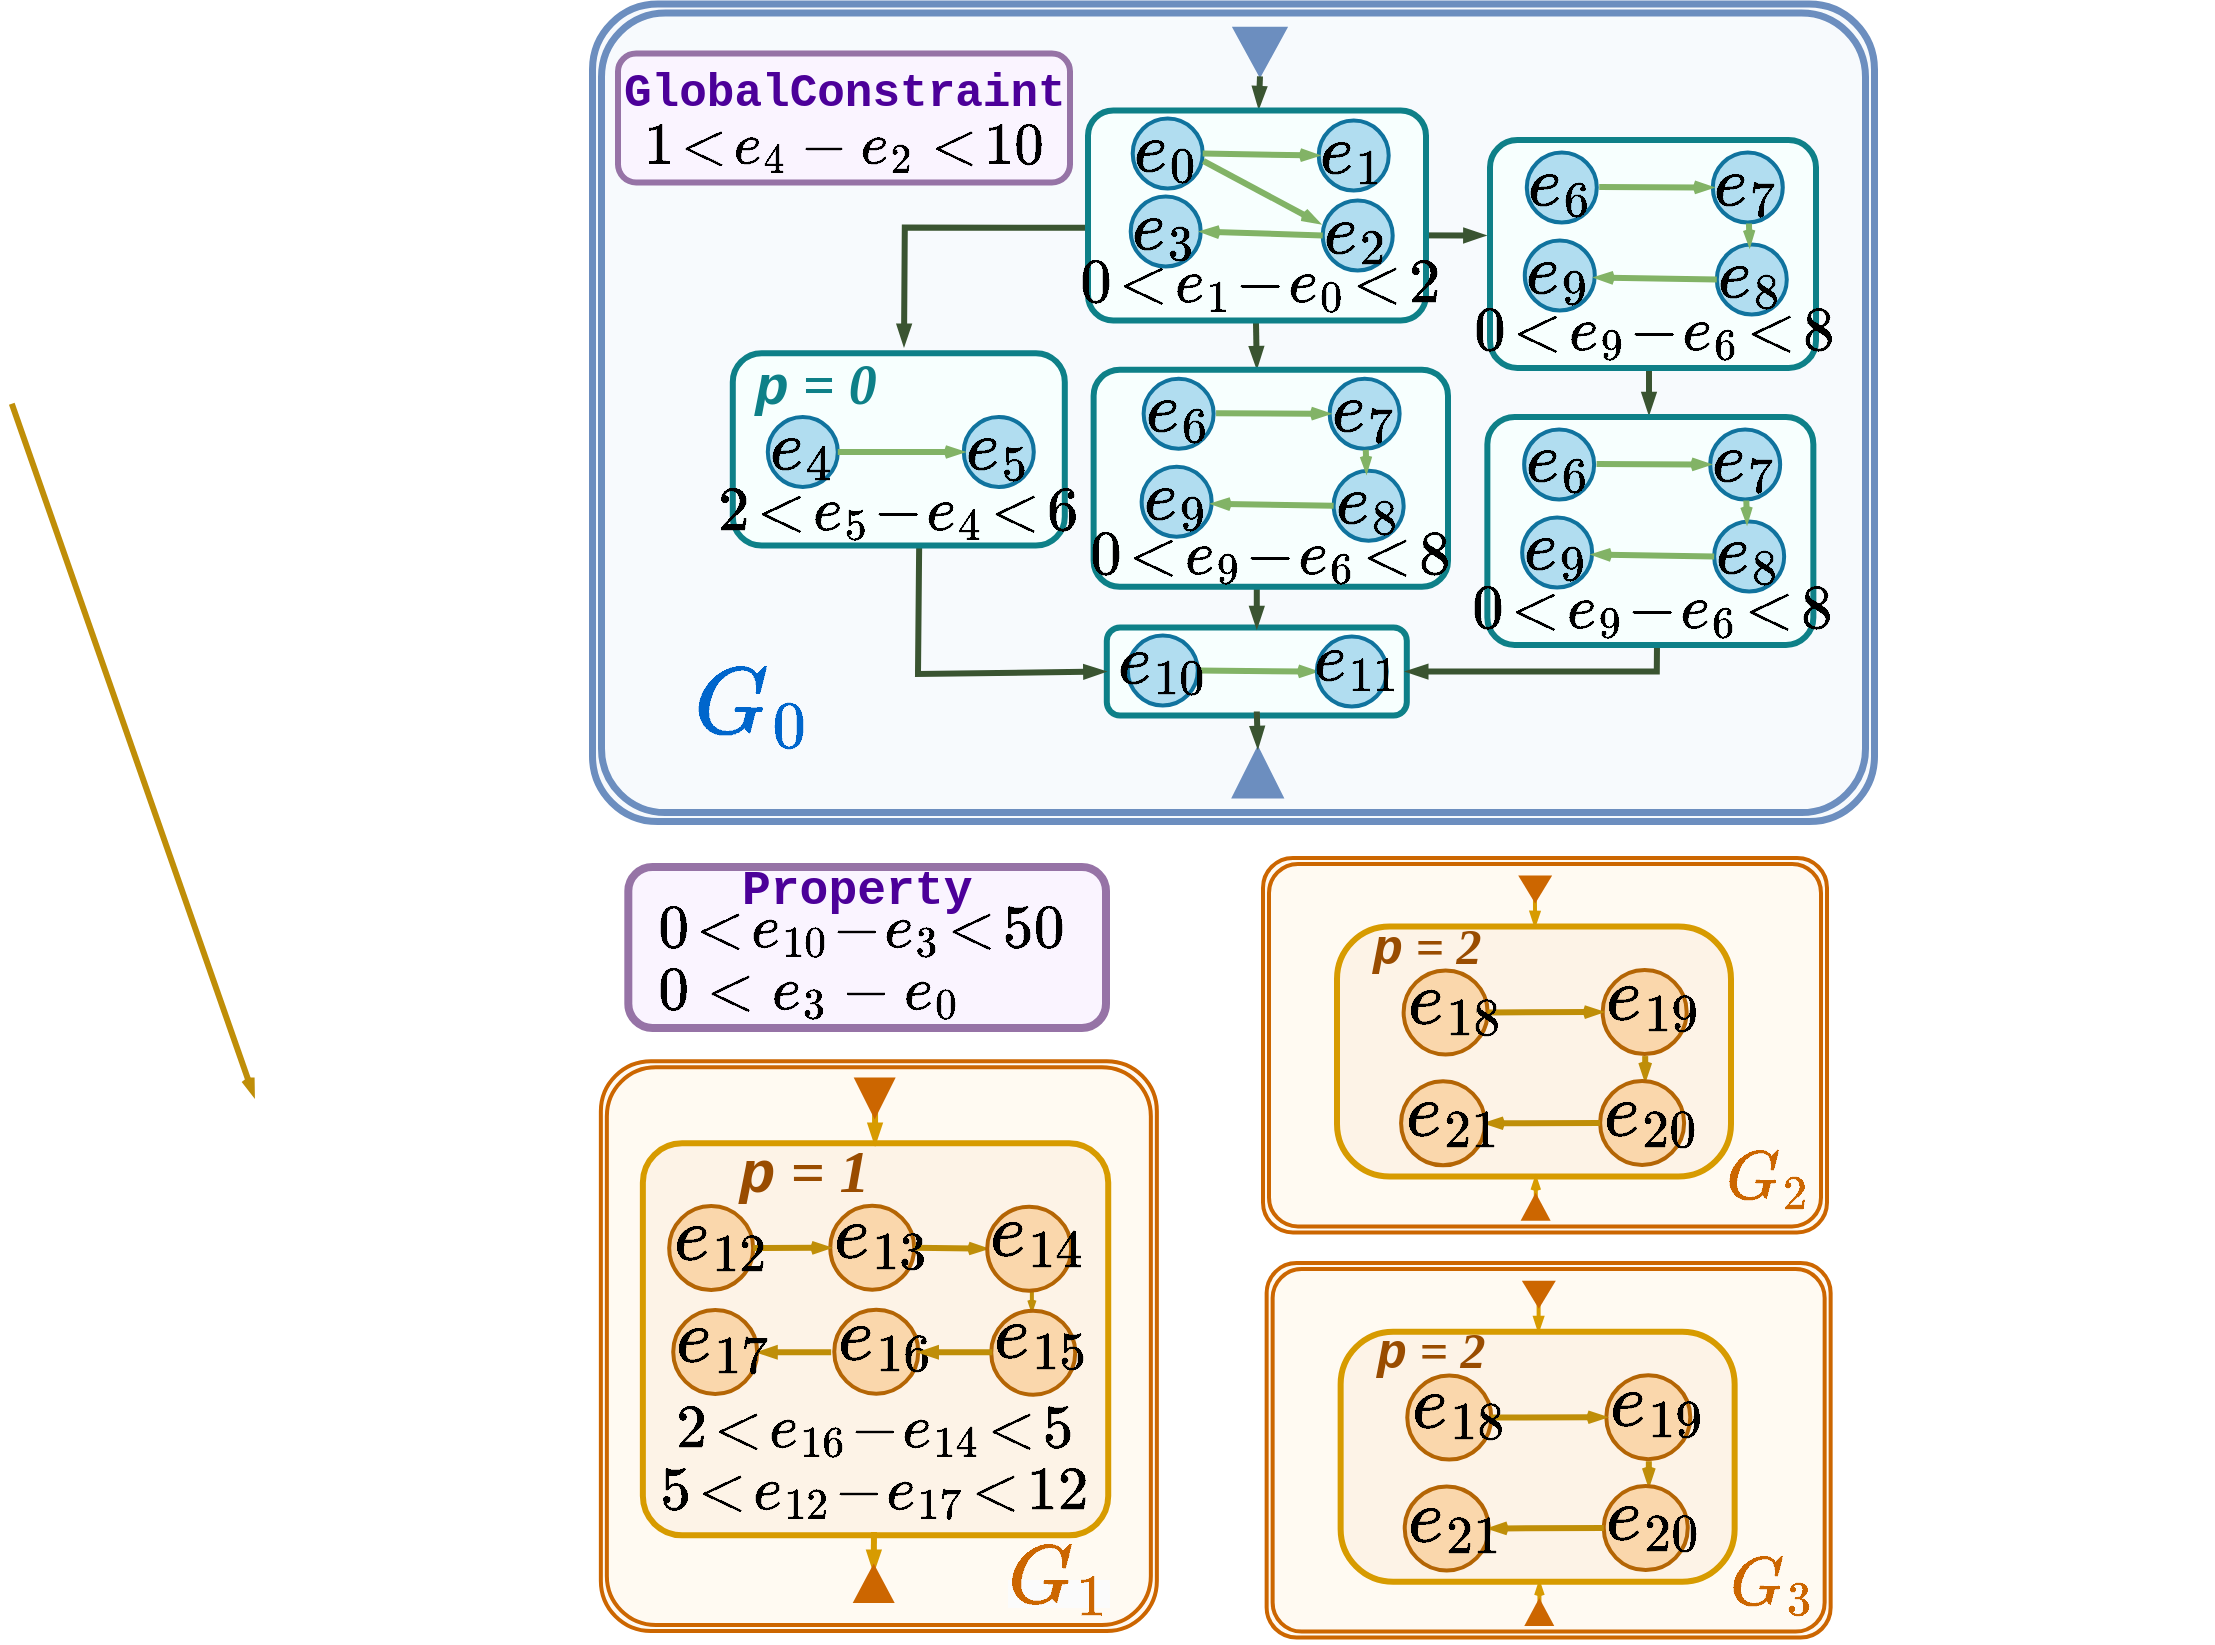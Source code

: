 <mxfile version="28.0.6">
  <diagram name="Page-1" id="2ugi5nNnWcnAQ4nfvGsC">
    <mxGraphModel dx="2407" dy="1057" grid="0" gridSize="10" guides="1" tooltips="1" connect="1" arrows="1" fold="1" page="1" pageScale="1" pageWidth="850" pageHeight="1100" math="1" shadow="0">
      <root>
        <mxCell id="0" />
        <mxCell id="1" parent="0" />
        <mxCell id="yCP1H79guj11RidMhrs2-520" value="" style="shape=ext;double=1;rounded=1;whiteSpace=wrap;html=1;fillColor=#FFFAF2;strokeColor=#CC6600;strokeWidth=2;container=0;shadow=0;arcSize=9;" parent="1" vertex="1">
          <mxGeometry x="98.43" y="596.64" width="278" height="284.87" as="geometry" />
        </mxCell>
        <mxCell id="yCP1H79guj11RidMhrs2-76" value="" style="shape=ext;double=1;rounded=1;whiteSpace=wrap;html=1;fillColor=#F7FAFD;strokeColor=#6c8ebf;strokeWidth=3.5;container=0;shadow=0;arcSize=8;" parent="1" vertex="1">
          <mxGeometry x="94" y="67.77" width="641" height="408.78" as="geometry" />
        </mxCell>
        <mxCell id="yCP1H79guj11RidMhrs2-59" value="" style="triangle;whiteSpace=wrap;html=1;rotation=90;fillColor=light-dark(#6c8ebf, #1d293b);strokeColor=#6c8ebf;" parent="1" vertex="1">
          <mxGeometry x="415.86" y="78.77" width="24.27" height="26.46" as="geometry" />
        </mxCell>
        <mxCell id="yCP1H79guj11RidMhrs2-201" value="" style="rounded=1;whiteSpace=wrap;html=1;shadow=0;strokeColor=#9673A6;strokeWidth=3;fillColor=#FAF4FF;arcSize=14;" parent="1" vertex="1">
          <mxGeometry x="107" y="92.77" width="226" height="64.43" as="geometry" />
        </mxCell>
        <mxCell id="yCP1H79guj11RidMhrs2-202" value="&lt;span style=&quot;font-style: normal; font-variant-ligatures: normal; font-variant-caps: normal; letter-spacing: normal; orphans: 2; text-align: left; text-indent: 0px; text-transform: none; widows: 2; word-spacing: 0px; -webkit-text-stroke-width: 0px; white-space: nowrap; text-decoration-thickness: initial; text-decoration-style: initial; text-decoration-color: initial; float: none; display: inline !important;&quot;&gt;&lt;font face=&quot;Courier New&quot; style=&quot;color: rgb(76, 0, 153); font-size: 23px;&quot;&gt;&lt;b style=&quot;&quot;&gt;GlobalConstraint&lt;/b&gt;&lt;/font&gt;&lt;/span&gt;" style="text;whiteSpace=wrap;html=1;shadow=1;rounded=1;" parent="1" vertex="1">
          <mxGeometry x="108.38" y="92.77" width="146.8" height="25.57" as="geometry" />
        </mxCell>
        <mxCell id="yCP1H79guj11RidMhrs2-204" value="&lt;font style=&quot;font-size: 25px;&quot;&gt;\(1 \!&amp;lt;\! e_4 - e_2 &amp;lt; \!10\)&lt;/font&gt;" style="text;html=1;align=center;verticalAlign=middle;whiteSpace=wrap;rounded=0;" parent="1" vertex="1">
          <mxGeometry x="124.78" y="118.2" width="190" height="40" as="geometry" />
        </mxCell>
        <mxCell id="yCP1H79guj11RidMhrs2-15" value="" style="triangle;whiteSpace=wrap;html=1;rotation=90;fillColor=light-dark(#6c8ebf, #1d293b);flipV=1;flipH=1;strokeColor=#6c8ebf;" parent="1" vertex="1">
          <mxGeometry x="414.4" y="439.77" width="25" height="25" as="geometry" />
        </mxCell>
        <mxCell id="yCP1H79guj11RidMhrs2-216" value="" style="rounded=1;whiteSpace=wrap;html=1;strokeWidth=3;fillColor=#F7FFFE;strokeColor=#0e8088;" parent="1" vertex="1">
          <mxGeometry x="351.4" y="379.77" width="150" height="44" as="geometry" />
        </mxCell>
        <mxCell id="yCP1H79guj11RidMhrs2-478" style="rounded=0;orthogonalLoop=1;jettySize=auto;html=1;strokeColor=#3A5431;endArrow=blockThin;endFill=1;endSize=3;strokeWidth=3;fillColor=#6d8764;startSize=3;jumpSize=3;exitX=1;exitY=0.5;exitDx=0;exitDy=0;entryX=0.5;entryY=0;entryDx=0;entryDy=0;" parent="1" source="yCP1H79guj11RidMhrs2-59" edge="1">
          <mxGeometry relative="1" as="geometry">
            <mxPoint x="-266.6" y="-422.23" as="sourcePoint" />
            <mxPoint x="427.4" y="119.77" as="targetPoint" />
          </mxGeometry>
        </mxCell>
        <mxCell id="yCP1H79guj11RidMhrs2-479" style="rounded=0;orthogonalLoop=1;jettySize=auto;html=1;strokeColor=#3A5431;endArrow=blockThin;endFill=1;endSize=3;strokeWidth=3;fillColor=#6d8764;startSize=3;jumpSize=3;exitX=0.491;exitY=1.007;exitDx=0;exitDy=0;exitPerimeter=0;" parent="1" edge="1">
          <mxGeometry relative="1" as="geometry">
            <mxPoint x="425.96" y="225.505" as="sourcePoint" />
            <mxPoint x="426.4" y="249.77" as="targetPoint" />
            <Array as="points">
              <mxPoint x="426.4" y="249.77" />
            </Array>
          </mxGeometry>
        </mxCell>
        <mxCell id="yCP1H79guj11RidMhrs2-480" style="rounded=0;orthogonalLoop=1;jettySize=auto;html=1;strokeColor=#3A5431;endArrow=blockThin;endFill=1;endSize=3;strokeWidth=3;fillColor=#6d8764;startSize=3;jumpSize=3;exitX=0.5;exitY=1;exitDx=0;exitDy=0;entryX=0.5;entryY=0;entryDx=0;entryDy=0;" parent="1" target="yCP1H79guj11RidMhrs2-216" edge="1">
          <mxGeometry relative="1" as="geometry">
            <mxPoint x="426.397" y="357.77" as="sourcePoint" />
            <mxPoint x="436.4" y="285.77" as="targetPoint" />
          </mxGeometry>
        </mxCell>
        <mxCell id="yCP1H79guj11RidMhrs2-481" style="rounded=0;orthogonalLoop=1;jettySize=auto;html=1;strokeColor=#3A5431;endArrow=blockThin;endFill=1;endSize=3;strokeWidth=3;fillColor=#6d8764;startSize=3;jumpSize=3;exitX=0.5;exitY=1;exitDx=0;exitDy=0;entryX=0;entryY=0.5;entryDx=0;entryDy=0;" parent="1" target="yCP1H79guj11RidMhrs2-15" edge="1">
          <mxGeometry relative="1" as="geometry">
            <mxPoint x="426.4" y="421.77" as="sourcePoint" />
            <mxPoint x="437.4" y="380.77" as="targetPoint" />
          </mxGeometry>
        </mxCell>
        <mxCell id="yCP1H79guj11RidMhrs2-482" style="rounded=0;orthogonalLoop=1;jettySize=auto;html=1;strokeColor=#3A5431;endArrow=blockThin;endFill=1;endSize=3;strokeWidth=3;fillColor=#6d8764;startSize=3;jumpSize=3;exitX=1;exitY=0.608;exitDx=0;exitDy=0;exitPerimeter=0;" parent="1" edge="1">
          <mxGeometry relative="1" as="geometry">
            <mxPoint x="491.4" y="183.61" as="sourcePoint" />
            <mxPoint x="540.4" y="183.77" as="targetPoint" />
          </mxGeometry>
        </mxCell>
        <mxCell id="yCP1H79guj11RidMhrs2-483" style="rounded=0;orthogonalLoop=1;jettySize=auto;html=1;strokeColor=#3A5431;endArrow=blockThin;endFill=1;endSize=3;strokeWidth=3;fillColor=#6d8764;startSize=3;jumpSize=3;exitX=0.5;exitY=1;exitDx=0;exitDy=0;entryX=0.5;entryY=0;entryDx=0;entryDy=0;" parent="1" edge="1">
          <mxGeometry relative="1" as="geometry">
            <mxPoint x="622.5" y="248.77" as="sourcePoint" />
            <mxPoint x="622.497" y="272.77" as="targetPoint" />
            <Array as="points" />
          </mxGeometry>
        </mxCell>
        <mxCell id="yCP1H79guj11RidMhrs2-484" style="rounded=0;orthogonalLoop=1;jettySize=auto;html=1;strokeColor=#3A5431;endArrow=blockThin;endFill=1;endSize=3;strokeWidth=3;fillColor=#6d8764;startSize=3;jumpSize=3;exitX=0.5;exitY=1;exitDx=0;exitDy=0;entryX=1;entryY=0.5;entryDx=0;entryDy=0;" parent="1" target="yCP1H79guj11RidMhrs2-216" edge="1">
          <mxGeometry relative="1" as="geometry">
            <mxPoint x="626.497" y="388.77" as="sourcePoint" />
            <mxPoint x="677.4" y="325.77" as="targetPoint" />
            <Array as="points">
              <mxPoint x="626.4" y="401.77" />
            </Array>
          </mxGeometry>
        </mxCell>
        <mxCell id="yCP1H79guj11RidMhrs2-485" style="rounded=0;orthogonalLoop=1;jettySize=auto;html=1;strokeColor=#3A5431;endArrow=blockThin;endFill=1;endSize=3;strokeWidth=3;fillColor=#6d8764;startSize=3;jumpSize=3;exitX=0.196;exitY=0.047;exitDx=0;exitDy=0;entryX=0;entryY=0.5;entryDx=0;entryDy=0;exitPerimeter=0;" parent="1" source="edtaZb74sZiKlp-xZwHJ-35" edge="1">
          <mxGeometry relative="1" as="geometry">
            <mxPoint x="238" y="332.49" as="sourcePoint" />
            <mxPoint x="350.4" y="401.77" as="targetPoint" />
            <Array as="points">
              <mxPoint x="257" y="403" />
            </Array>
          </mxGeometry>
        </mxCell>
        <mxCell id="yCP1H79guj11RidMhrs2-486" style="rounded=0;orthogonalLoop=1;jettySize=auto;html=1;strokeColor=#3A5431;endArrow=blockThin;endFill=1;endSize=3;strokeWidth=3;fillColor=#6d8764;startSize=3;jumpSize=3;exitX=-0.005;exitY=0.573;exitDx=0;exitDy=0;entryX=0.5;entryY=0;entryDx=0;entryDy=0;exitPerimeter=0;" parent="1" edge="1">
          <mxGeometry relative="1" as="geometry">
            <mxPoint x="347.6" y="179.935" as="sourcePoint" />
            <mxPoint x="250" y="238.63" as="targetPoint" />
            <Array as="points">
              <mxPoint x="250.4" y="179.77" />
            </Array>
          </mxGeometry>
        </mxCell>
        <mxCell id="yCP1H79guj11RidMhrs2-527" value="" style="rounded=1;whiteSpace=wrap;html=1;shadow=0;strokeColor=#9673A6;strokeWidth=4;fillColor=#FAF4FF;" parent="1" vertex="1">
          <mxGeometry x="112.16" y="499.45" width="238.84" height="80.55" as="geometry" />
        </mxCell>
        <mxCell id="yCP1H79guj11RidMhrs2-528" value="&lt;font style=&quot;font-size: 24px;&quot; face=&quot;Courier New&quot; color=&quot;#4c0099&quot;&gt;&lt;span style=&quot;text-wrap: nowrap;&quot;&gt;&lt;b style=&quot;&quot;&gt;Property&lt;/b&gt;&lt;/span&gt;&lt;/font&gt;" style="text;whiteSpace=wrap;html=1;shadow=1;rounded=1;align=left;strokeWidth=4;" parent="1" vertex="1">
          <mxGeometry x="167.06" y="491.0" width="146.8" height="25.57" as="geometry" />
        </mxCell>
        <mxCell id="yCP1H79guj11RidMhrs2-529" value="&lt;font style=&quot;font-size: 26px;&quot;&gt;\(0 \!&amp;lt;\! e_{10}\!&amp;nbsp;&amp;nbsp;-\!&amp;nbsp;&amp;nbsp;e_3\! &amp;lt;\! 50\)&lt;br&gt;\(0 &amp;lt; e_3 - e_0\)&lt;/font&gt;" style="text;html=1;align=left;verticalAlign=middle;whiteSpace=wrap;rounded=0;strokeWidth=4;" parent="1" vertex="1">
          <mxGeometry x="125.16" y="529.21" width="244.9" height="34.07" as="geometry" />
        </mxCell>
        <mxCell id="yCP1H79guj11RidMhrs2-530" value="" style="rounded=1;whiteSpace=wrap;html=1;strokeWidth=3;fillColor=light-dark(#fdf3e7, #36210a);strokeColor=#d79b00;arcSize=10;" parent="1" vertex="1">
          <mxGeometry x="119.43" y="637.64" width="232.68" height="196" as="geometry" />
        </mxCell>
        <mxCell id="yCP1H79guj11RidMhrs2-531" value="&lt;font style=&quot;font-size: 26px;&quot;&gt;\(2 \!&amp;lt; \! e_{16} \!&amp;nbsp;- \!&amp;nbsp;e_{14} \! &amp;lt; \!&amp;nbsp;5\)&lt;/font&gt;&lt;div&gt;&lt;font style=&quot;font-size: 26px;&quot;&gt;\(5 \!&amp;lt; \! e_{12} \! - \!&amp;nbsp; e_{17} \!&amp;nbsp; &amp;lt; \! 12\)&lt;/font&gt;&lt;/div&gt;" style="text;html=1;align=center;verticalAlign=middle;whiteSpace=wrap;rounded=0;" parent="1" vertex="1">
          <mxGeometry x="126.11" y="768.32" width="218" height="55" as="geometry" />
        </mxCell>
        <mxCell id="yCP1H79guj11RidMhrs2-532" value="&lt;div style=&quot;text-align: left;&quot;&gt;&lt;br&gt;&lt;/div&gt;" style="ellipse;whiteSpace=wrap;html=1;aspect=fixed;strokeWidth=2;fillColor=#fad7ac;strokeColor=#b46504;" parent="1" vertex="1">
          <mxGeometry x="132.59" y="669.04" width="42" height="42" as="geometry" />
        </mxCell>
        <mxCell id="yCP1H79guj11RidMhrs2-533" value="&lt;b style=&quot;color: rgb(153, 76, 0);&quot;&gt;&lt;i&gt;&lt;font style=&quot;font-size: 30px;&quot;&gt;&lt;font style=&quot;&quot; face=&quot;Georgia&quot;&gt;&amp;nbsp;&lt;/font&gt;&lt;font style=&quot;&quot; face=&quot;Courier New&quot;&gt;p&lt;/font&gt;&lt;font style=&quot;&quot; face=&quot;Georgia&quot;&gt;&amp;nbsp;= 1&lt;/font&gt;&lt;/font&gt;&lt;/i&gt;&lt;/b&gt;" style="text;html=1;align=center;verticalAlign=middle;resizable=0;points=[];autosize=1;strokeColor=none;fillColor=none;strokeWidth=3;" parent="1" vertex="1">
          <mxGeometry x="148.829" y="626.7" width="95" height="51" as="geometry" />
        </mxCell>
        <mxCell id="yCP1H79guj11RidMhrs2-535" value="&lt;div style=&quot;text-align: left;&quot;&gt;&lt;br&gt;&lt;/div&gt;" style="ellipse;whiteSpace=wrap;html=1;aspect=fixed;strokeWidth=2;fillColor=#fad7ac;strokeColor=#b46504;" parent="1" vertex="1">
          <mxGeometry x="213.11" y="668.88" width="42" height="42" as="geometry" />
        </mxCell>
        <mxCell id="yCP1H79guj11RidMhrs2-540" style="rounded=0;orthogonalLoop=1;jettySize=auto;html=1;endArrow=openThin;endFill=0;strokeColor=light-dark(#bf8e08, #446e2c);strokeWidth=3;fillColor=#d5e8d4;endSize=3;exitX=1;exitY=0.5;exitDx=0;exitDy=0;entryX=0;entryY=0.5;entryDx=0;entryDy=0;" parent="1" source="yCP1H79guj11RidMhrs2-532" target="yCP1H79guj11RidMhrs2-535" edge="1">
          <mxGeometry relative="1" as="geometry">
            <mxPoint x="550.61" y="617.81" as="sourcePoint" />
            <mxPoint x="216.61" y="696.81" as="targetPoint" />
          </mxGeometry>
        </mxCell>
        <mxCell id="yCP1H79guj11RidMhrs2-541" style="rounded=0;orthogonalLoop=1;jettySize=auto;html=1;endArrow=openThin;endFill=0;strokeColor=light-dark(#bf8e08, #446e2c);strokeWidth=3;fillColor=#d5e8d4;endSize=3;entryX=0;entryY=0.5;entryDx=0;entryDy=0;exitX=1;exitY=0.5;exitDx=0;exitDy=0;" parent="1" source="yCP1H79guj11RidMhrs2-535" target="yCP1H79guj11RidMhrs2-536" edge="1">
          <mxGeometry relative="1" as="geometry">
            <mxPoint x="256.61" y="696.81" as="sourcePoint" />
            <mxPoint x="231.61" y="706.81" as="targetPoint" />
          </mxGeometry>
        </mxCell>
        <mxCell id="yCP1H79guj11RidMhrs2-545" style="rounded=0;orthogonalLoop=1;jettySize=auto;html=1;strokeColor=#d79b00;endArrow=blockThin;endFill=1;endSize=3;strokeWidth=3;fillColor=#ffe6cc;startSize=3;jumpSize=3;" parent="1" edge="1">
          <mxGeometry relative="1" as="geometry">
            <mxPoint x="235.53" y="608.13" as="sourcePoint" />
            <mxPoint x="235.53" y="638.13" as="targetPoint" />
            <Array as="points" />
          </mxGeometry>
        </mxCell>
        <mxCell id="yCP1H79guj11RidMhrs2-525" value="" style="triangle;whiteSpace=wrap;html=1;rotation=-90;fillColor=light-dark(#CC6600,#36210A);flipV=1;flipH=1;strokeColor=none;" parent="1" vertex="1">
          <mxGeometry x="224.85" y="604.7" width="21" height="21" as="geometry" />
        </mxCell>
        <mxCell id="yCP1H79guj11RidMhrs2-546" style="rounded=0;orthogonalLoop=1;jettySize=auto;html=1;strokeColor=#d79b00;endArrow=blockThin;endFill=1;endSize=3;strokeWidth=3;fillColor=#ffe6cc;startSize=3;jumpSize=2;exitX=0.5;exitY=1;exitDx=0;exitDy=0;entryX=0;entryY=0.5;entryDx=0;entryDy=0;" parent="1" edge="1">
          <mxGeometry relative="1" as="geometry">
            <mxPoint x="235" y="832" as="sourcePoint" />
            <mxPoint x="234.855" y="851.59" as="targetPoint" />
            <Array as="points" />
          </mxGeometry>
        </mxCell>
        <mxCell id="gsocP2L8xCTLhPIbNMJc-188" value="" style="shape=ext;double=1;rounded=1;whiteSpace=wrap;html=1;fillColor=#FFFAF2;strokeColor=#CC6600;strokeWidth=2;container=0;shadow=0;arcSize=8;" parent="1" vertex="1">
          <mxGeometry x="429.5" y="494.98" width="282" height="187.21" as="geometry" />
        </mxCell>
        <mxCell id="gsocP2L8xCTLhPIbNMJc-192" value="" style="rounded=1;whiteSpace=wrap;html=1;strokeWidth=3;fillColor=light-dark(#fdf3e7, #36210a);strokeColor=#d79b00;arcSize=21;" parent="1" vertex="1">
          <mxGeometry x="466.5" y="529.24" width="197" height="125" as="geometry" />
        </mxCell>
        <mxCell id="gsocP2L8xCTLhPIbNMJc-198" style="rounded=0;orthogonalLoop=1;jettySize=auto;html=1;endArrow=openThin;endFill=0;strokeColor=light-dark(#bf8e08, #446e2c);strokeWidth=3;fillColor=#d5e8d4;endSize=3;exitX=0;exitY=0.5;exitDx=0;exitDy=0;entryX=1;entryY=0.5;entryDx=0;entryDy=0;" parent="1" source="gsocP2L8xCTLhPIbNMJc-195" edge="1">
          <mxGeometry relative="1" as="geometry">
            <mxPoint x="-196.1" y="267.88" as="sourcePoint" />
            <mxPoint x="-75" y="614.23" as="targetPoint" />
          </mxGeometry>
        </mxCell>
        <mxCell id="gsocP2L8xCTLhPIbNMJc-199" style="rounded=0;orthogonalLoop=1;jettySize=auto;html=1;endArrow=openThin;endFill=0;strokeColor=light-dark(#bf8e08, #446e2c);strokeWidth=3;fillColor=#d5e8d4;endSize=3;exitX=0.5;exitY=1;exitDx=0;exitDy=0;" parent="1" edge="1">
          <mxGeometry relative="1" as="geometry">
            <mxPoint x="620.6" y="594.04" as="sourcePoint" />
            <mxPoint x="620.6" y="606.495" as="targetPoint" />
          </mxGeometry>
        </mxCell>
        <mxCell id="gsocP2L8xCTLhPIbNMJc-201" value="&lt;b style=&quot;color: rgb(153, 76, 0);&quot;&gt;&lt;i&gt;&lt;font style=&quot;font-size: 25px;&quot;&gt;&lt;font style=&quot;&quot; face=&quot;Georgia&quot;&gt;&amp;nbsp;&lt;/font&gt;&lt;font style=&quot;&quot; face=&quot;Courier New&quot;&gt;p&lt;/font&gt;&lt;font style=&quot;&quot; face=&quot;Georgia&quot;&gt;&amp;nbsp;=&amp;nbsp;&lt;/font&gt;&lt;font style=&quot;font-family: Georgia;&quot;&gt;2&lt;/font&gt;&lt;/font&gt;&lt;/i&gt;&lt;/b&gt;" style="text;html=1;align=center;verticalAlign=middle;resizable=0;points=[];autosize=1;strokeColor=none;fillColor=none;strokeWidth=3;" parent="1" vertex="1">
          <mxGeometry x="465.499" y="517.24" width="85" height="45" as="geometry" />
        </mxCell>
        <mxCell id="gsocP2L8xCTLhPIbNMJc-202" value="&lt;font style=&quot;color: rgb(0, 102, 204); font-size: 40px;&quot;&gt;\(G_0\)&lt;/font&gt;" style="text;html=1;align=center;verticalAlign=middle;resizable=0;points=[];autosize=1;strokeColor=none;fillColor=none;" parent="1" vertex="1">
          <mxGeometry x="103" y="388.49" width="142" height="60" as="geometry" />
        </mxCell>
        <mxCell id="gsocP2L8xCTLhPIbNMJc-203" value="&lt;font style=&quot;color: rgb(204, 102, 0); font-size: 29px;&quot;&gt;\(G_2\)&lt;/font&gt;" style="text;html=1;align=center;verticalAlign=middle;resizable=0;points=[];autosize=1;strokeColor=none;fillColor=none;" parent="1" vertex="1">
          <mxGeometry x="628.18" y="631.91" width="108" height="47" as="geometry" />
        </mxCell>
        <mxCell id="gsocP2L8xCTLhPIbNMJc-205" value="&lt;span style=&quot;color: rgb(204, 102, 0); font-family: Helvetica; font-style: normal; font-variant-ligatures: normal; font-variant-caps: normal; font-weight: 400; letter-spacing: normal; orphans: 2; text-align: center; text-indent: 0px; text-transform: none; widows: 2; word-spacing: 0px; -webkit-text-stroke-width: 0px; white-space: nowrap; background-color: rgb(251, 251, 251); text-decoration-thickness: initial; text-decoration-style: initial; text-decoration-color: initial; float: none; display: inline !important;&quot;&gt;&lt;font style=&quot;font-size: 35px;&quot;&gt;\(G_1\)&lt;/font&gt;&lt;/span&gt;" style="text;whiteSpace=wrap;html=1;" parent="1" vertex="1">
          <mxGeometry x="300.43" y="827.09" width="55" height="50" as="geometry" />
        </mxCell>
        <mxCell id="y0QJYV5us4NtCtfz0x7S-1" value="" style="rounded=0;orthogonalLoop=1;jettySize=auto;html=1;endArrow=openThin;endFill=0;strokeColor=#82b366;strokeWidth=3;fillColor=#d5e8d4;endSize=3;entryX=0;entryY=0.5;entryDx=0;entryDy=0;startSize=3;exitX=1;exitY=0.5;exitDx=0;exitDy=0;" parent="1" target="yCP1H79guj11RidMhrs2-218" edge="1" source="yCP1H79guj11RidMhrs2-219">
          <mxGeometry relative="1" as="geometry">
            <mxPoint x="393.4" y="402.77" as="sourcePoint" />
            <mxPoint x="471.4" y="402.27" as="targetPoint" />
          </mxGeometry>
        </mxCell>
        <mxCell id="yCP1H79guj11RidMhrs2-218" value="&lt;div style=&quot;text-align: left;&quot;&gt;&lt;br&gt;&lt;/div&gt;" style="ellipse;whiteSpace=wrap;html=1;aspect=fixed;strokeWidth=2;fillColor=#b1ddf0;strokeColor=#10739e;" parent="1" vertex="1">
          <mxGeometry x="456.4" y="384.27" width="35" height="35" as="geometry" />
        </mxCell>
        <mxCell id="edtaZb74sZiKlp-xZwHJ-1" value="" style="rounded=1;whiteSpace=wrap;html=1;strokeWidth=3;fillColor=#F7FFFE;strokeColor=#0e8088;" vertex="1" parent="1">
          <mxGeometry x="164.4" y="242.63" width="166" height="96.14" as="geometry" />
        </mxCell>
        <mxCell id="edtaZb74sZiKlp-xZwHJ-2" value="&lt;div style=&quot;text-align: left;&quot;&gt;&lt;b style=&quot;font-family: &amp;quot;Courier New&amp;quot;;&quot;&gt;&lt;font style=&quot;font-size: 30px;&quot;&gt;\(e_4\)&lt;/font&gt;&lt;/b&gt;&lt;/div&gt;" style="ellipse;whiteSpace=wrap;html=1;aspect=fixed;strokeWidth=2;fillColor=#b1ddf0;strokeColor=#10739e;" vertex="1" parent="1">
          <mxGeometry x="181.9" y="274.49" width="35" height="35" as="geometry" />
        </mxCell>
        <mxCell id="edtaZb74sZiKlp-xZwHJ-3" value="&lt;div style=&quot;text-align: left;&quot;&gt;&lt;span style=&quot;background-color: initial;&quot;&gt;&lt;font style=&quot;font-size: 30px;&quot; face=&quot;Courier New&quot;&gt;&lt;b style=&quot;&quot;&gt;\(e_5\)&lt;/b&gt;&lt;/font&gt;&lt;/span&gt;&lt;/div&gt;" style="ellipse;whiteSpace=wrap;html=1;aspect=fixed;strokeWidth=2;fillColor=#b1ddf0;strokeColor=#10739e;" vertex="1" parent="1">
          <mxGeometry x="279.9" y="274.49" width="35" height="35" as="geometry" />
        </mxCell>
        <mxCell id="edtaZb74sZiKlp-xZwHJ-4" style="rounded=0;orthogonalLoop=1;jettySize=auto;html=1;endArrow=openThin;endFill=0;strokeColor=#82b366;strokeWidth=3;fillColor=#d5e8d4;endSize=3;entryX=0;entryY=0.5;entryDx=0;entryDy=0;exitX=1;exitY=0.5;exitDx=0;exitDy=0;startSize=3;" edge="1" parent="1" source="edtaZb74sZiKlp-xZwHJ-2" target="edtaZb74sZiKlp-xZwHJ-3">
          <mxGeometry relative="1" as="geometry">
            <mxPoint x="199.9" y="251.49" as="sourcePoint" />
            <mxPoint x="301.9" y="251.49" as="targetPoint" />
            <Array as="points" />
          </mxGeometry>
        </mxCell>
        <mxCell id="edtaZb74sZiKlp-xZwHJ-5" value="&lt;font style=&quot;color: rgb(14, 128, 136); font-size: 28px;&quot;&gt;&lt;b style=&quot;&quot;&gt;&lt;i style=&quot;&quot;&gt;&lt;font style=&quot;&quot; face=&quot;Georgia&quot;&gt;&amp;nbsp;&lt;/font&gt;&lt;font style=&quot;&quot; face=&quot;Courier New&quot;&gt;p&lt;/font&gt;&lt;font style=&quot;&quot; face=&quot;Georgia&quot;&gt; = &lt;/font&gt;&lt;font face=&quot;Comic Sans MS&quot; style=&quot;&quot;&gt;0&lt;/font&gt;&lt;/i&gt;&lt;/b&gt;&lt;/font&gt;" style="text;html=1;align=center;verticalAlign=middle;resizable=0;points=[];autosize=1;strokeColor=none;fillColor=none;strokeWidth=3;" vertex="1" parent="1">
          <mxGeometry x="152.4" y="233.77" width="100" height="50" as="geometry" />
        </mxCell>
        <mxCell id="edtaZb74sZiKlp-xZwHJ-8" value="&lt;b style=&quot;font-family: &amp;quot;Courier New&amp;quot;; text-align: left;&quot;&gt;&lt;font style=&quot;font-size: 26.5px;&quot;&gt;\(2 \!&amp;lt;\! e_5 \! - \! e_4\! &amp;lt; \! 6\)&lt;/font&gt;&lt;/b&gt;" style="text;html=1;align=center;verticalAlign=middle;resizable=0;points=[];autosize=1;strokeColor=none;fillColor=none;" vertex="1" parent="1">
          <mxGeometry x="-48.1" y="302.39" width="591" height="44" as="geometry" />
        </mxCell>
        <mxCell id="yCP1H79guj11RidMhrs2-219" value="&lt;div style=&quot;text-align: left;&quot;&gt;&lt;br&gt;&lt;/div&gt;" style="ellipse;whiteSpace=wrap;html=1;aspect=fixed;strokeWidth=2;fillColor=#b1ddf0;strokeColor=#10739e;" parent="1" vertex="1">
          <mxGeometry x="361.9" y="383.77" width="35" height="35" as="geometry" />
        </mxCell>
        <mxCell id="edtaZb74sZiKlp-xZwHJ-13" value="&lt;b style=&quot;font-family: &amp;quot;Courier New&amp;quot;; text-align: left; text-wrap-mode: wrap;&quot;&gt;&lt;font style=&quot;font-size: 30px;&quot;&gt;\(e_{10}\)&lt;/font&gt;&lt;/b&gt;" style="text;html=1;align=center;verticalAlign=middle;resizable=0;points=[];autosize=1;strokeColor=none;fillColor=none;" vertex="1" parent="1">
          <mxGeometry x="278.68" y="373.77" width="200" height="50" as="geometry" />
        </mxCell>
        <mxCell id="edtaZb74sZiKlp-xZwHJ-14" value="&lt;b style=&quot;font-family: &amp;quot;Courier New&amp;quot;; text-align: left; text-wrap-mode: wrap;&quot;&gt;&lt;font style=&quot;font-size: 29px;&quot;&gt;\(e_{11}\)&lt;/font&gt;&lt;/b&gt;" style="text;html=1;align=center;verticalAlign=middle;resizable=0;points=[];autosize=1;strokeColor=none;fillColor=none;" vertex="1" parent="1">
          <mxGeometry x="376.43" y="374.27" width="200" height="50" as="geometry" />
        </mxCell>
        <mxCell id="edtaZb74sZiKlp-xZwHJ-16" value="" style="rounded=1;whiteSpace=wrap;html=1;strokeWidth=3;fillColor=#F7FFFE;strokeColor=#0e8088;arcSize=12;" vertex="1" parent="1">
          <mxGeometry x="342" y="121.25" width="169" height="105" as="geometry" />
        </mxCell>
        <mxCell id="edtaZb74sZiKlp-xZwHJ-18" value="&lt;div style=&quot;text-align: left;&quot;&gt;&lt;span style=&quot;background-color: initial;&quot;&gt;&lt;font style=&quot;font-size: 30px;&quot; face=&quot;Courier New&quot;&gt;&lt;b style=&quot;&quot;&gt;\(e_1\)&lt;/b&gt;&lt;/font&gt;&lt;/span&gt;&lt;/div&gt;" style="ellipse;whiteSpace=wrap;html=1;aspect=fixed;strokeWidth=2;fillColor=#b1ddf0;strokeColor=#10739e;" vertex="1" parent="1">
          <mxGeometry x="457.357" y="126.255" width="35" height="35" as="geometry" />
        </mxCell>
        <mxCell id="edtaZb74sZiKlp-xZwHJ-19" value="&lt;div style=&quot;text-align: left;&quot;&gt;&lt;span style=&quot;background-color: initial;&quot;&gt;&lt;font style=&quot;font-size: 30px;&quot; face=&quot;Courier New&quot;&gt;&lt;b style=&quot;&quot;&gt;\(e_0\)&lt;/b&gt;&lt;/font&gt;&lt;/span&gt;&lt;/div&gt;" style="ellipse;whiteSpace=wrap;html=1;aspect=fixed;strokeWidth=2;fillColor=#b1ddf0;strokeColor=#10739e;" vertex="1" parent="1">
          <mxGeometry x="364.357" y="125.255" width="35" height="35" as="geometry" />
        </mxCell>
        <mxCell id="edtaZb74sZiKlp-xZwHJ-20" value="&lt;div style=&quot;text-align: left;&quot;&gt;&lt;span style=&quot;background-color: initial;&quot;&gt;&lt;font style=&quot;font-size: 30px;&quot; face=&quot;Courier New&quot;&gt;&lt;b style=&quot;&quot;&gt;\(e_3\)&lt;/b&gt;&lt;/font&gt;&lt;/span&gt;&lt;/div&gt;" style="ellipse;whiteSpace=wrap;html=1;aspect=fixed;strokeWidth=2;fillColor=#b1ddf0;strokeColor=#10739e;" vertex="1" parent="1">
          <mxGeometry x="363.357" y="164.255" width="35" height="35" as="geometry" />
        </mxCell>
        <mxCell id="edtaZb74sZiKlp-xZwHJ-21" value="&lt;div style=&quot;text-align: left;&quot;&gt;&lt;span style=&quot;background-color: initial;&quot;&gt;&lt;font style=&quot;font-size: 30px;&quot; face=&quot;Courier New&quot;&gt;&lt;b style=&quot;&quot;&gt;\(e_2\)&lt;/b&gt;&lt;/font&gt;&lt;/span&gt;&lt;/div&gt;" style="ellipse;whiteSpace=wrap;html=1;aspect=fixed;strokeWidth=2;fillColor=#b1ddf0;strokeColor=#10739e;" vertex="1" parent="1">
          <mxGeometry x="459.357" y="166.255" width="35" height="35" as="geometry" />
        </mxCell>
        <mxCell id="edtaZb74sZiKlp-xZwHJ-22" style="rounded=0;orthogonalLoop=1;jettySize=auto;html=1;endArrow=openThin;endFill=0;strokeColor=#82b366;strokeWidth=3;fillColor=#d5e8d4;endSize=3;entryX=0;entryY=0.5;entryDx=0;entryDy=0;startSize=3;exitX=1;exitY=0.5;exitDx=0;exitDy=0;" edge="1" parent="1" source="edtaZb74sZiKlp-xZwHJ-19" target="edtaZb74sZiKlp-xZwHJ-18">
          <mxGeometry relative="1" as="geometry">
            <mxPoint x="382.757" y="141.255" as="sourcePoint" />
            <mxPoint x="176.592" y="172.419" as="targetPoint" />
          </mxGeometry>
        </mxCell>
        <mxCell id="edtaZb74sZiKlp-xZwHJ-23" style="rounded=0;orthogonalLoop=1;jettySize=auto;html=1;endArrow=openThin;endFill=0;strokeColor=#82b366;strokeWidth=3;fillColor=#d5e8d4;endSize=3;exitX=0;exitY=0.5;exitDx=0;exitDy=0;startSize=3;entryX=1;entryY=0.5;entryDx=0;entryDy=0;" edge="1" parent="1" source="edtaZb74sZiKlp-xZwHJ-21" target="edtaZb74sZiKlp-xZwHJ-20">
          <mxGeometry relative="1" as="geometry">
            <mxPoint x="397.357" y="143.255" as="sourcePoint" />
            <mxPoint x="392.757" y="181.255" as="targetPoint" />
            <Array as="points" />
          </mxGeometry>
        </mxCell>
        <mxCell id="edtaZb74sZiKlp-xZwHJ-24" style="rounded=0;orthogonalLoop=1;jettySize=auto;html=1;endArrow=openThin;endFill=0;strokeColor=#82b366;strokeWidth=3;fillColor=#d5e8d4;endSize=3;entryX=-0.042;entryY=0.326;entryDx=0;entryDy=0;exitX=1.01;exitY=0.607;exitDx=0;exitDy=0;startSize=3;exitPerimeter=0;entryPerimeter=0;" edge="1" parent="1" source="edtaZb74sZiKlp-xZwHJ-19" target="edtaZb74sZiKlp-xZwHJ-21">
          <mxGeometry relative="1" as="geometry">
            <mxPoint x="499.357" y="196.255" as="sourcePoint" />
            <mxPoint x="397.357" y="196.255" as="targetPoint" />
            <Array as="points" />
          </mxGeometry>
        </mxCell>
        <mxCell id="edtaZb74sZiKlp-xZwHJ-26" value="&lt;b style=&quot;font-family: &amp;quot;Courier New&amp;quot;; text-align: left;&quot;&gt;&lt;font style=&quot;font-size: 26.5px;&quot;&gt;\(0\!&amp;lt;\! e_1\! - \! e_0\! &amp;lt; \! 2\)&lt;/font&gt;&lt;/b&gt;" style="text;html=1;align=center;verticalAlign=middle;resizable=0;points=[];autosize=1;strokeColor=none;fillColor=none;" vertex="1" parent="1">
          <mxGeometry x="148.54" y="187.63" width="559" height="44" as="geometry" />
        </mxCell>
        <mxCell id="edtaZb74sZiKlp-xZwHJ-27" value="" style="rounded=1;whiteSpace=wrap;html=1;strokeWidth=3;fillColor=#F7FFFE;strokeColor=#0e8088;arcSize=12;" vertex="1" parent="1">
          <mxGeometry x="344.81" y="250.91" width="177.19" height="108.48" as="geometry" />
        </mxCell>
        <mxCell id="edtaZb74sZiKlp-xZwHJ-28" value="&lt;div style=&quot;text-align: left;&quot;&gt;&lt;span style=&quot;background-color: initial;&quot;&gt;&lt;font style=&quot;font-size: 30px;&quot; face=&quot;Courier New&quot;&gt;&lt;b style=&quot;&quot;&gt;\(e_7\)&lt;/b&gt;&lt;/font&gt;&lt;/span&gt;&lt;/div&gt;" style="ellipse;whiteSpace=wrap;html=1;aspect=fixed;strokeWidth=2;fillColor=#b1ddf0;strokeColor=#10739e;" vertex="1" parent="1">
          <mxGeometry x="462.817" y="255.395" width="35" height="35" as="geometry" />
        </mxCell>
        <mxCell id="edtaZb74sZiKlp-xZwHJ-29" value="&lt;div style=&quot;text-align: left;&quot;&gt;&lt;span style=&quot;background-color: initial;&quot;&gt;&lt;font style=&quot;font-size: 30px;&quot; face=&quot;Courier New&quot;&gt;&lt;b style=&quot;&quot;&gt;\(e_6\)&lt;/b&gt;&lt;/font&gt;&lt;/span&gt;&lt;/div&gt;" style="ellipse;whiteSpace=wrap;html=1;aspect=fixed;strokeWidth=2;fillColor=#b1ddf0;strokeColor=#10739e;" vertex="1" parent="1">
          <mxGeometry x="369.817" y="255.395" width="35" height="35" as="geometry" />
        </mxCell>
        <mxCell id="edtaZb74sZiKlp-xZwHJ-30" value="&lt;div style=&quot;text-align: left;&quot;&gt;&lt;span style=&quot;background-color: initial;&quot;&gt;&lt;font style=&quot;font-size: 30px;&quot; face=&quot;Courier New&quot;&gt;&lt;b style=&quot;&quot;&gt;\(e_9\)&lt;/b&gt;&lt;/font&gt;&lt;/span&gt;&lt;/div&gt;" style="ellipse;whiteSpace=wrap;html=1;aspect=fixed;strokeWidth=2;fillColor=#b1ddf0;strokeColor=#10739e;" vertex="1" parent="1">
          <mxGeometry x="368.817" y="299.395" width="35" height="35" as="geometry" />
        </mxCell>
        <mxCell id="edtaZb74sZiKlp-xZwHJ-31" value="&lt;div style=&quot;text-align: left;&quot;&gt;&lt;span style=&quot;background-color: initial;&quot;&gt;&lt;font style=&quot;font-size: 30px;&quot; face=&quot;Courier New&quot;&gt;&lt;b style=&quot;&quot;&gt;\(e_8\)&lt;/b&gt;&lt;/font&gt;&lt;/span&gt;&lt;/div&gt;" style="ellipse;whiteSpace=wrap;html=1;aspect=fixed;strokeWidth=2;fillColor=#b1ddf0;strokeColor=#10739e;" vertex="1" parent="1">
          <mxGeometry x="464.817" y="301.395" width="35" height="35" as="geometry" />
        </mxCell>
        <mxCell id="edtaZb74sZiKlp-xZwHJ-32" style="rounded=0;orthogonalLoop=1;jettySize=auto;html=1;endArrow=openThin;endFill=0;strokeColor=#82b366;strokeWidth=3;fillColor=#d5e8d4;endSize=3;entryX=0;entryY=0.5;entryDx=0;entryDy=0;startSize=3;exitX=1.035;exitY=0.493;exitDx=0;exitDy=0;exitPerimeter=0;" edge="1" parent="1" source="edtaZb74sZiKlp-xZwHJ-29" target="edtaZb74sZiKlp-xZwHJ-28">
          <mxGeometry relative="1" as="geometry">
            <mxPoint x="388.217" y="272.395" as="sourcePoint" />
            <mxPoint x="182.052" y="303.559" as="targetPoint" />
          </mxGeometry>
        </mxCell>
        <mxCell id="edtaZb74sZiKlp-xZwHJ-33" style="rounded=0;orthogonalLoop=1;jettySize=auto;html=1;endArrow=openThin;endFill=0;strokeColor=#82b366;strokeWidth=3;fillColor=#d5e8d4;endSize=3;exitX=0;exitY=0.5;exitDx=0;exitDy=0;startSize=3;" edge="1" parent="1" source="edtaZb74sZiKlp-xZwHJ-31">
          <mxGeometry relative="1" as="geometry">
            <mxPoint x="402.817" y="278.395" as="sourcePoint" />
            <mxPoint x="403.9" y="317.91" as="targetPoint" />
            <Array as="points" />
          </mxGeometry>
        </mxCell>
        <mxCell id="edtaZb74sZiKlp-xZwHJ-35" value="&lt;b style=&quot;font-family: &amp;quot;Courier New&amp;quot;; text-align: left;&quot;&gt;&lt;font style=&quot;font-size: 26.5px;&quot;&gt;\(0\!&amp;lt;\! e_9 \! - \! e_6\! &amp;lt; \! 8\)&lt;/font&gt;&lt;/b&gt;" style="text;html=1;align=center;verticalAlign=middle;resizable=0;points=[];autosize=1;strokeColor=none;fillColor=none;" vertex="1" parent="1">
          <mxGeometry x="145" y="323.77" width="575" height="44" as="geometry" />
        </mxCell>
        <mxCell id="edtaZb74sZiKlp-xZwHJ-46" style="rounded=0;orthogonalLoop=1;jettySize=auto;html=1;endArrow=openThin;endFill=0;strokeColor=#82b366;strokeWidth=3;fillColor=#d5e8d4;endSize=2;entryX=0.5;entryY=0;entryDx=0;entryDy=0;startSize=3;" edge="1" parent="1">
          <mxGeometry relative="1" as="geometry">
            <mxPoint x="480.9" y="290.91" as="sourcePoint" />
            <mxPoint x="481.23" y="302.4" as="targetPoint" />
            <Array as="points" />
          </mxGeometry>
        </mxCell>
        <mxCell id="edtaZb74sZiKlp-xZwHJ-48" value="" style="rounded=1;whiteSpace=wrap;html=1;strokeWidth=3;fillColor=#F7FFFE;strokeColor=#0e8088;arcSize=12;" vertex="1" parent="1">
          <mxGeometry x="543" y="136" width="163" height="114" as="geometry" />
        </mxCell>
        <mxCell id="edtaZb74sZiKlp-xZwHJ-49" value="&lt;div style=&quot;text-align: left;&quot;&gt;&lt;span style=&quot;background-color: initial;&quot;&gt;&lt;font style=&quot;font-size: 30px;&quot; face=&quot;Courier New&quot;&gt;&lt;b style=&quot;&quot;&gt;\(e_7\)&lt;/b&gt;&lt;/font&gt;&lt;/span&gt;&lt;/div&gt;" style="ellipse;whiteSpace=wrap;html=1;aspect=fixed;strokeWidth=2;fillColor=#b1ddf0;strokeColor=#10739e;" vertex="1" parent="1">
          <mxGeometry x="654.397" y="142.255" width="35" height="35" as="geometry" />
        </mxCell>
        <mxCell id="edtaZb74sZiKlp-xZwHJ-50" value="&lt;div style=&quot;text-align: left;&quot;&gt;&lt;span style=&quot;background-color: initial;&quot;&gt;&lt;font style=&quot;font-size: 30px;&quot; face=&quot;Courier New&quot;&gt;&lt;b style=&quot;&quot;&gt;\(e_6\)&lt;/b&gt;&lt;/font&gt;&lt;/span&gt;&lt;/div&gt;" style="ellipse;whiteSpace=wrap;html=1;aspect=fixed;strokeWidth=2;fillColor=#b1ddf0;strokeColor=#10739e;" vertex="1" parent="1">
          <mxGeometry x="561.397" y="142.255" width="35" height="35" as="geometry" />
        </mxCell>
        <mxCell id="edtaZb74sZiKlp-xZwHJ-51" value="&lt;div style=&quot;text-align: left;&quot;&gt;&lt;span style=&quot;background-color: initial;&quot;&gt;&lt;font style=&quot;font-size: 30px;&quot; face=&quot;Courier New&quot;&gt;&lt;b style=&quot;&quot;&gt;\(e_9\)&lt;/b&gt;&lt;/font&gt;&lt;/span&gt;&lt;/div&gt;" style="ellipse;whiteSpace=wrap;html=1;aspect=fixed;strokeWidth=2;fillColor=#b1ddf0;strokeColor=#10739e;" vertex="1" parent="1">
          <mxGeometry x="560.397" y="186.255" width="35" height="35" as="geometry" />
        </mxCell>
        <mxCell id="edtaZb74sZiKlp-xZwHJ-52" value="&lt;div style=&quot;text-align: left;&quot;&gt;&lt;span style=&quot;background-color: initial;&quot;&gt;&lt;font style=&quot;font-size: 30px;&quot; face=&quot;Courier New&quot;&gt;&lt;b style=&quot;&quot;&gt;\(e_8\)&lt;/b&gt;&lt;/font&gt;&lt;/span&gt;&lt;/div&gt;" style="ellipse;whiteSpace=wrap;html=1;aspect=fixed;strokeWidth=2;fillColor=#b1ddf0;strokeColor=#10739e;" vertex="1" parent="1">
          <mxGeometry x="656.397" y="188.255" width="35" height="35" as="geometry" />
        </mxCell>
        <mxCell id="edtaZb74sZiKlp-xZwHJ-53" style="rounded=0;orthogonalLoop=1;jettySize=auto;html=1;endArrow=openThin;endFill=0;strokeColor=#82b366;strokeWidth=3;fillColor=#d5e8d4;endSize=3;entryX=0;entryY=0.5;entryDx=0;entryDy=0;startSize=3;exitX=1.035;exitY=0.493;exitDx=0;exitDy=0;exitPerimeter=0;" edge="1" parent="1" source="edtaZb74sZiKlp-xZwHJ-50" target="edtaZb74sZiKlp-xZwHJ-49">
          <mxGeometry relative="1" as="geometry">
            <mxPoint x="579.797" y="159.255" as="sourcePoint" />
            <mxPoint x="373.632" y="190.419" as="targetPoint" />
          </mxGeometry>
        </mxCell>
        <mxCell id="edtaZb74sZiKlp-xZwHJ-54" style="rounded=0;orthogonalLoop=1;jettySize=auto;html=1;endArrow=openThin;endFill=0;strokeColor=#82b366;strokeWidth=3;fillColor=#d5e8d4;endSize=3;exitX=0;exitY=0.5;exitDx=0;exitDy=0;startSize=3;" edge="1" parent="1" source="edtaZb74sZiKlp-xZwHJ-52">
          <mxGeometry relative="1" as="geometry">
            <mxPoint x="594.397" y="165.255" as="sourcePoint" />
            <mxPoint x="595.48" y="204.77" as="targetPoint" />
            <Array as="points" />
          </mxGeometry>
        </mxCell>
        <mxCell id="edtaZb74sZiKlp-xZwHJ-55" value="&lt;b style=&quot;font-family: &amp;quot;Courier New&amp;quot;; text-align: left;&quot;&gt;&lt;font style=&quot;font-size: 26.5px;&quot;&gt;\(0\!&amp;lt;\! e_9 \!- \! e_6\! &amp;lt; \! 8\)&lt;/font&gt;&lt;/b&gt;" style="text;html=1;align=center;verticalAlign=middle;resizable=0;points=[];autosize=1;strokeColor=none;fillColor=none;" vertex="1" parent="1">
          <mxGeometry x="345.32" y="212.25" width="559" height="44" as="geometry" />
        </mxCell>
        <mxCell id="edtaZb74sZiKlp-xZwHJ-56" style="rounded=0;orthogonalLoop=1;jettySize=auto;html=1;endArrow=openThin;endFill=0;strokeColor=#82b366;strokeWidth=3;fillColor=#d5e8d4;endSize=2;entryX=0.5;entryY=0;entryDx=0;entryDy=0;startSize=3;" edge="1" parent="1">
          <mxGeometry relative="1" as="geometry">
            <mxPoint x="672.48" y="177.77" as="sourcePoint" />
            <mxPoint x="672.81" y="189.26" as="targetPoint" />
            <Array as="points" />
          </mxGeometry>
        </mxCell>
        <mxCell id="edtaZb74sZiKlp-xZwHJ-67" value="&lt;b style=&quot;forced-color-adjust: none; color: rgb(0, 0, 0); font-family: &amp;quot;Courier New&amp;quot;; font-style: normal; font-variant-ligatures: normal; font-variant-caps: normal; letter-spacing: normal; orphans: 2; text-align: left; text-indent: 0px; text-transform: none; widows: 2; word-spacing: 0px; -webkit-text-stroke-width: 0px; white-space: normal; text-decoration-thickness: initial; text-decoration-style: initial; text-decoration-color: initial;&quot;&gt;&lt;font style=&quot;font-size: 32px;&quot;&gt;\(e_{13}\)&lt;/font&gt;&lt;/b&gt;" style="text;whiteSpace=wrap;html=1;" vertex="1" parent="1">
          <mxGeometry x="212.61" y="661.09" width="43" height="43" as="geometry" />
        </mxCell>
        <mxCell id="edtaZb74sZiKlp-xZwHJ-72" value="&lt;b style=&quot;forced-color-adjust: none; color: rgb(0, 0, 0); font-family: &amp;quot;Courier New&amp;quot;; font-style: normal; font-variant-ligatures: normal; font-variant-caps: normal; letter-spacing: normal; orphans: 2; text-align: left; text-indent: 0px; text-transform: none; widows: 2; word-spacing: 0px; -webkit-text-stroke-width: 0px; white-space: normal; text-decoration-thickness: initial; text-decoration-style: initial; text-decoration-color: initial;&quot;&gt;&lt;font style=&quot;font-size: 32px;&quot;&gt;\(e_{12}\)&lt;/font&gt;&lt;/b&gt;" style="text;whiteSpace=wrap;html=1;" vertex="1" parent="1">
          <mxGeometry x="132.59" y="662.37" width="41.14" height="43" as="geometry" />
        </mxCell>
        <mxCell id="edtaZb74sZiKlp-xZwHJ-73" style="rounded=0;orthogonalLoop=1;jettySize=auto;html=1;endArrow=openThin;endFill=0;strokeColor=light-dark(#bf8e08, #446e2c);strokeWidth=2;fillColor=#d5e8d4;endSize=2;" edge="1" parent="1">
          <mxGeometry relative="1" as="geometry">
            <mxPoint x="313.94" y="710.88" as="sourcePoint" />
            <mxPoint x="313.94" y="722.26" as="targetPoint" />
          </mxGeometry>
        </mxCell>
        <mxCell id="edtaZb74sZiKlp-xZwHJ-77" style="rounded=0;orthogonalLoop=1;jettySize=auto;html=1;endArrow=none;endFill=0;strokeColor=light-dark(#bf8e08, #446e2c);strokeWidth=3;fillColor=#d5e8d4;endSize=3;startArrow=blockThin;startFill=1;startSize=2;" edge="1" parent="1">
          <mxGeometry relative="1" as="geometry">
            <mxPoint x="177.04" y="742.12" as="sourcePoint" />
            <mxPoint x="213.59" y="742.12" as="targetPoint" />
          </mxGeometry>
        </mxCell>
        <mxCell id="edtaZb74sZiKlp-xZwHJ-83" value="&lt;div style=&quot;text-align: left;&quot;&gt;&lt;br&gt;&lt;/div&gt;" style="ellipse;whiteSpace=wrap;html=1;aspect=fixed;strokeWidth=2;fillColor=#fad7ac;strokeColor=#b46504;" vertex="1" parent="1">
          <mxGeometry x="134.61" y="720.99" width="42" height="42" as="geometry" />
        </mxCell>
        <mxCell id="edtaZb74sZiKlp-xZwHJ-84" value="&lt;div style=&quot;text-align: left;&quot;&gt;&lt;br&gt;&lt;/div&gt;" style="ellipse;whiteSpace=wrap;html=1;aspect=fixed;strokeWidth=2;fillColor=#fad7ac;strokeColor=#b46504;" vertex="1" parent="1">
          <mxGeometry x="215.13" y="720.83" width="42" height="42" as="geometry" />
        </mxCell>
        <mxCell id="edtaZb74sZiKlp-xZwHJ-85" value="&lt;div style=&quot;text-align: left;&quot;&gt;&lt;br&gt;&lt;/div&gt;" style="ellipse;whiteSpace=wrap;html=1;aspect=fixed;strokeWidth=2;fillColor=#fad7ac;strokeColor=#b46504;" vertex="1" parent="1">
          <mxGeometry x="293.61" y="721.32" width="42" height="42" as="geometry" />
        </mxCell>
        <mxCell id="edtaZb74sZiKlp-xZwHJ-88" value="&lt;b style=&quot;forced-color-adjust: none; color: rgb(0, 0, 0); font-family: &amp;quot;Courier New&amp;quot;; font-style: normal; font-variant-ligatures: normal; font-variant-caps: normal; letter-spacing: normal; orphans: 2; text-align: left; text-indent: 0px; text-transform: none; widows: 2; word-spacing: 0px; -webkit-text-stroke-width: 0px; white-space: normal; text-decoration-thickness: initial; text-decoration-style: initial; text-decoration-color: initial;&quot;&gt;&lt;font style=&quot;font-size: 32px;&quot;&gt;\(e_{16}\)&lt;/font&gt;&lt;/b&gt;" style="text;whiteSpace=wrap;html=1;" vertex="1" parent="1">
          <mxGeometry x="214.63" y="712.04" width="43" height="43" as="geometry" />
        </mxCell>
        <mxCell id="edtaZb74sZiKlp-xZwHJ-89" value="&lt;b style=&quot;forced-color-adjust: none; color: rgb(0, 0, 0); font-family: &amp;quot;Courier New&amp;quot;; font-style: normal; font-variant-ligatures: normal; font-variant-caps: normal; letter-spacing: normal; orphans: 2; text-align: left; text-indent: 0px; text-transform: none; widows: 2; word-spacing: 0px; -webkit-text-stroke-width: 0px; white-space: normal; text-decoration-thickness: initial; text-decoration-style: initial; text-decoration-color: initial;&quot;&gt;&lt;font style=&quot;font-size: 32px;&quot;&gt;\(e_{15}\)&lt;/font&gt;&lt;/b&gt;" style="text;whiteSpace=wrap;html=1;" vertex="1" parent="1">
          <mxGeometry x="293.47" y="711.04" width="41.14" height="43" as="geometry" />
        </mxCell>
        <mxCell id="edtaZb74sZiKlp-xZwHJ-90" value="&lt;b style=&quot;forced-color-adjust: none; color: rgb(0, 0, 0); font-family: &amp;quot;Courier New&amp;quot;; font-style: normal; font-variant-ligatures: normal; font-variant-caps: normal; letter-spacing: normal; orphans: 2; text-align: left; text-indent: 0px; text-transform: none; widows: 2; word-spacing: 0px; -webkit-text-stroke-width: 0px; white-space: normal; text-decoration-thickness: initial; text-decoration-style: initial; text-decoration-color: initial;&quot;&gt;&lt;font style=&quot;font-size: 32px;&quot;&gt;\(e_{17}\)&lt;/font&gt;&lt;/b&gt;" style="text;whiteSpace=wrap;html=1;" vertex="1" parent="1">
          <mxGeometry x="133.61" y="713.32" width="41.14" height="43" as="geometry" />
        </mxCell>
        <mxCell id="yCP1H79guj11RidMhrs2-536" value="&lt;div style=&quot;text-align: left;&quot;&gt;&lt;br&gt;&lt;/div&gt;" style="ellipse;whiteSpace=wrap;html=1;aspect=fixed;strokeWidth=2;fillColor=#fad7ac;strokeColor=#b46504;" parent="1" vertex="1">
          <mxGeometry x="291.59" y="669.37" width="42" height="42" as="geometry" />
        </mxCell>
        <mxCell id="edtaZb74sZiKlp-xZwHJ-71" value="&lt;b style=&quot;forced-color-adjust: none; color: rgb(0, 0, 0); font-family: &amp;quot;Courier New&amp;quot;; font-style: normal; font-variant-ligatures: normal; font-variant-caps: normal; letter-spacing: normal; orphans: 2; text-align: left; text-indent: 0px; text-transform: none; widows: 2; word-spacing: 0px; -webkit-text-stroke-width: 0px; white-space: normal; text-decoration-thickness: initial; text-decoration-style: initial; text-decoration-color: initial;&quot;&gt;&lt;font style=&quot;font-size: 32px;&quot;&gt;\(e_{14}\)&lt;/font&gt;&lt;/b&gt;" style="text;whiteSpace=wrap;html=1;" vertex="1" parent="1">
          <mxGeometry x="291.45" y="660.09" width="41.14" height="43" as="geometry" />
        </mxCell>
        <mxCell id="edtaZb74sZiKlp-xZwHJ-92" style="rounded=0;orthogonalLoop=1;jettySize=auto;html=1;endArrow=none;endFill=0;strokeColor=light-dark(#bf8e08, #446e2c);strokeWidth=3;fillColor=#d5e8d4;endSize=3;startArrow=blockThin;startFill=1;startSize=2;" edge="1" parent="1">
          <mxGeometry relative="1" as="geometry">
            <mxPoint x="257.63" y="742.12" as="sourcePoint" />
            <mxPoint x="294.18" y="742.12" as="targetPoint" />
          </mxGeometry>
        </mxCell>
        <mxCell id="edtaZb74sZiKlp-xZwHJ-94" value="&lt;div style=&quot;text-align: left;&quot;&gt;&lt;br&gt;&lt;/div&gt;" style="ellipse;whiteSpace=wrap;html=1;aspect=fixed;strokeWidth=2;fillColor=#fad7ac;strokeColor=#b46504;" vertex="1" parent="1">
          <mxGeometry x="499.81" y="551.19" width="42" height="42" as="geometry" />
        </mxCell>
        <mxCell id="edtaZb74sZiKlp-xZwHJ-95" value="&lt;div style=&quot;text-align: left;&quot;&gt;&lt;br&gt;&lt;/div&gt;" style="ellipse;whiteSpace=wrap;html=1;aspect=fixed;strokeWidth=2;fillColor=#fad7ac;strokeColor=#b46504;" vertex="1" parent="1">
          <mxGeometry x="599.33" y="551.03" width="42" height="42" as="geometry" />
        </mxCell>
        <mxCell id="edtaZb74sZiKlp-xZwHJ-96" style="rounded=0;orthogonalLoop=1;jettySize=auto;html=1;endArrow=openThin;endFill=0;strokeColor=light-dark(#bf8e08, #446e2c);strokeWidth=3;fillColor=#d5e8d4;endSize=3;exitX=1;exitY=0.5;exitDx=0;exitDy=0;entryX=0;entryY=0.5;entryDx=0;entryDy=0;" edge="1" parent="1" source="edtaZb74sZiKlp-xZwHJ-94" target="edtaZb74sZiKlp-xZwHJ-95">
          <mxGeometry relative="1" as="geometry">
            <mxPoint x="917.83" y="499.96" as="sourcePoint" />
            <mxPoint x="583.83" y="578.96" as="targetPoint" />
          </mxGeometry>
        </mxCell>
        <mxCell id="edtaZb74sZiKlp-xZwHJ-97" value="&lt;b style=&quot;forced-color-adjust: none; color: rgb(0, 0, 0); font-family: &amp;quot;Courier New&amp;quot;; font-style: normal; font-variant-ligatures: normal; font-variant-caps: normal; letter-spacing: normal; orphans: 2; text-align: left; text-indent: 0px; text-transform: none; widows: 2; word-spacing: 0px; -webkit-text-stroke-width: 0px; white-space: normal; text-decoration-thickness: initial; text-decoration-style: initial; text-decoration-color: initial;&quot;&gt;&lt;font style=&quot;font-size: 32px;&quot;&gt;\(e_{19}\)&lt;/font&gt;&lt;/b&gt;" style="text;whiteSpace=wrap;html=1;" vertex="1" parent="1">
          <mxGeometry x="598.83" y="542.24" width="43" height="43" as="geometry" />
        </mxCell>
        <mxCell id="edtaZb74sZiKlp-xZwHJ-98" value="&lt;b style=&quot;forced-color-adjust: none; color: rgb(0, 0, 0); font-family: &amp;quot;Courier New&amp;quot;; font-style: normal; font-variant-ligatures: normal; font-variant-caps: normal; letter-spacing: normal; orphans: 2; text-align: left; text-indent: 0px; text-transform: none; widows: 2; word-spacing: 0px; -webkit-text-stroke-width: 0px; white-space: normal; text-decoration-thickness: initial; text-decoration-style: initial; text-decoration-color: initial;&quot;&gt;&lt;font style=&quot;font-size: 32px;&quot;&gt;\(e_{18}\)&lt;/font&gt;&lt;/b&gt;" style="text;whiteSpace=wrap;html=1;" vertex="1" parent="1">
          <mxGeometry x="499.81" y="543.52" width="41.14" height="43" as="geometry" />
        </mxCell>
        <mxCell id="edtaZb74sZiKlp-xZwHJ-99" value="&lt;div style=&quot;text-align: left;&quot;&gt;&lt;br&gt;&lt;/div&gt;" style="ellipse;whiteSpace=wrap;html=1;aspect=fixed;strokeWidth=2;fillColor=#fad7ac;strokeColor=#b46504;" vertex="1" parent="1">
          <mxGeometry x="498.54" y="606.64" width="42" height="42" as="geometry" />
        </mxCell>
        <mxCell id="edtaZb74sZiKlp-xZwHJ-100" value="&lt;div style=&quot;text-align: left;&quot;&gt;&lt;br&gt;&lt;/div&gt;" style="ellipse;whiteSpace=wrap;html=1;aspect=fixed;strokeWidth=2;fillColor=#fad7ac;strokeColor=#b46504;" vertex="1" parent="1">
          <mxGeometry x="598.06" y="606.48" width="42" height="42" as="geometry" />
        </mxCell>
        <mxCell id="edtaZb74sZiKlp-xZwHJ-101" style="rounded=0;orthogonalLoop=1;jettySize=auto;html=1;endArrow=none;endFill=0;strokeColor=light-dark(#bf8e08, #446e2c);strokeWidth=3;fillColor=#d5e8d4;endSize=3;exitX=1;exitY=0.5;exitDx=0;exitDy=0;entryX=0;entryY=0.5;entryDx=0;entryDy=0;startSize=3;startArrow=openThin;startFill=0;" edge="1" parent="1" source="edtaZb74sZiKlp-xZwHJ-99" target="edtaZb74sZiKlp-xZwHJ-100">
          <mxGeometry relative="1" as="geometry">
            <mxPoint x="916.56" y="555.41" as="sourcePoint" />
            <mxPoint x="582.56" y="634.41" as="targetPoint" />
          </mxGeometry>
        </mxCell>
        <mxCell id="edtaZb74sZiKlp-xZwHJ-102" value="&lt;b style=&quot;forced-color-adjust: none; color: rgb(0, 0, 0); font-family: &amp;quot;Courier New&amp;quot;; font-style: normal; font-variant-ligatures: normal; font-variant-caps: normal; letter-spacing: normal; orphans: 2; text-align: left; text-indent: 0px; text-transform: none; widows: 2; word-spacing: 0px; -webkit-text-stroke-width: 0px; white-space: normal; text-decoration-thickness: initial; text-decoration-style: initial; text-decoration-color: initial;&quot;&gt;&lt;font style=&quot;font-size: 32px;&quot;&gt;\(e_{20}\)&lt;/font&gt;&lt;/b&gt;" style="text;whiteSpace=wrap;html=1;" vertex="1" parent="1">
          <mxGeometry x="597.56" y="599.69" width="43" height="43" as="geometry" />
        </mxCell>
        <mxCell id="edtaZb74sZiKlp-xZwHJ-103" value="&lt;b style=&quot;forced-color-adjust: none; color: rgb(0, 0, 0); font-family: &amp;quot;Courier New&amp;quot;; font-style: normal; font-variant-ligatures: normal; font-variant-caps: normal; letter-spacing: normal; orphans: 2; text-align: left; text-indent: 0px; text-transform: none; widows: 2; word-spacing: 0px; -webkit-text-stroke-width: 0px; white-space: normal; text-decoration-thickness: initial; text-decoration-style: initial; text-decoration-color: initial;&quot;&gt;&lt;font style=&quot;font-size: 32px;&quot;&gt;\(e_{21}\)&lt;/font&gt;&lt;/b&gt;" style="text;whiteSpace=wrap;html=1;" vertex="1" parent="1">
          <mxGeometry x="498.54" y="599.97" width="41.14" height="43" as="geometry" />
        </mxCell>
        <mxCell id="edtaZb74sZiKlp-xZwHJ-172" value="" style="rounded=1;whiteSpace=wrap;html=1;strokeWidth=3;fillColor=#F7FFFE;strokeColor=#0e8088;arcSize=12;" vertex="1" parent="1">
          <mxGeometry x="541.68" y="274.49" width="163" height="114" as="geometry" />
        </mxCell>
        <mxCell id="edtaZb74sZiKlp-xZwHJ-173" value="&lt;div style=&quot;text-align: left;&quot;&gt;&lt;span style=&quot;background-color: initial;&quot;&gt;&lt;font style=&quot;font-size: 30px;&quot; face=&quot;Courier New&quot;&gt;&lt;b style=&quot;&quot;&gt;\(e_7\)&lt;/b&gt;&lt;/font&gt;&lt;/span&gt;&lt;/div&gt;" style="ellipse;whiteSpace=wrap;html=1;aspect=fixed;strokeWidth=2;fillColor=#b1ddf0;strokeColor=#10739e;" vertex="1" parent="1">
          <mxGeometry x="653.077" y="280.745" width="35" height="35" as="geometry" />
        </mxCell>
        <mxCell id="edtaZb74sZiKlp-xZwHJ-174" value="&lt;div style=&quot;text-align: left;&quot;&gt;&lt;span style=&quot;background-color: initial;&quot;&gt;&lt;font style=&quot;font-size: 30px;&quot; face=&quot;Courier New&quot;&gt;&lt;b style=&quot;&quot;&gt;\(e_6\)&lt;/b&gt;&lt;/font&gt;&lt;/span&gt;&lt;/div&gt;" style="ellipse;whiteSpace=wrap;html=1;aspect=fixed;strokeWidth=2;fillColor=#b1ddf0;strokeColor=#10739e;" vertex="1" parent="1">
          <mxGeometry x="560.077" y="280.745" width="35" height="35" as="geometry" />
        </mxCell>
        <mxCell id="edtaZb74sZiKlp-xZwHJ-175" value="&lt;div style=&quot;text-align: left;&quot;&gt;&lt;span style=&quot;background-color: initial;&quot;&gt;&lt;font style=&quot;font-size: 30px;&quot; face=&quot;Courier New&quot;&gt;&lt;b style=&quot;&quot;&gt;\(e_9\)&lt;/b&gt;&lt;/font&gt;&lt;/span&gt;&lt;/div&gt;" style="ellipse;whiteSpace=wrap;html=1;aspect=fixed;strokeWidth=2;fillColor=#b1ddf0;strokeColor=#10739e;" vertex="1" parent="1">
          <mxGeometry x="559.077" y="324.745" width="35" height="35" as="geometry" />
        </mxCell>
        <mxCell id="edtaZb74sZiKlp-xZwHJ-176" value="&lt;div style=&quot;text-align: left;&quot;&gt;&lt;span style=&quot;background-color: initial;&quot;&gt;&lt;font style=&quot;font-size: 30px;&quot; face=&quot;Courier New&quot;&gt;&lt;b style=&quot;&quot;&gt;\(e_8\)&lt;/b&gt;&lt;/font&gt;&lt;/span&gt;&lt;/div&gt;" style="ellipse;whiteSpace=wrap;html=1;aspect=fixed;strokeWidth=2;fillColor=#b1ddf0;strokeColor=#10739e;" vertex="1" parent="1">
          <mxGeometry x="655.077" y="326.745" width="35" height="35" as="geometry" />
        </mxCell>
        <mxCell id="edtaZb74sZiKlp-xZwHJ-177" style="rounded=0;orthogonalLoop=1;jettySize=auto;html=1;endArrow=openThin;endFill=0;strokeColor=#82b366;strokeWidth=3;fillColor=#d5e8d4;endSize=3;entryX=0;entryY=0.5;entryDx=0;entryDy=0;startSize=3;exitX=1.035;exitY=0.493;exitDx=0;exitDy=0;exitPerimeter=0;" edge="1" parent="1" source="edtaZb74sZiKlp-xZwHJ-174" target="edtaZb74sZiKlp-xZwHJ-173">
          <mxGeometry relative="1" as="geometry">
            <mxPoint x="578.477" y="297.745" as="sourcePoint" />
            <mxPoint x="372.312" y="328.909" as="targetPoint" />
          </mxGeometry>
        </mxCell>
        <mxCell id="edtaZb74sZiKlp-xZwHJ-178" style="rounded=0;orthogonalLoop=1;jettySize=auto;html=1;endArrow=openThin;endFill=0;strokeColor=#82b366;strokeWidth=3;fillColor=#d5e8d4;endSize=3;exitX=0;exitY=0.5;exitDx=0;exitDy=0;startSize=3;" edge="1" parent="1" source="edtaZb74sZiKlp-xZwHJ-176">
          <mxGeometry relative="1" as="geometry">
            <mxPoint x="593.077" y="303.745" as="sourcePoint" />
            <mxPoint x="594.16" y="343.26" as="targetPoint" />
            <Array as="points" />
          </mxGeometry>
        </mxCell>
        <mxCell id="edtaZb74sZiKlp-xZwHJ-179" value="&lt;b style=&quot;font-family: &amp;quot;Courier New&amp;quot;; text-align: left;&quot;&gt;&lt;font style=&quot;font-size: 26.5px;&quot;&gt;\(0\!&amp;lt;\! e_9 \!- \! e_6\! &amp;lt; \! 8\)&lt;/font&gt;&lt;/b&gt;" style="text;html=1;align=center;verticalAlign=middle;resizable=0;points=[];autosize=1;strokeColor=none;fillColor=none;" vertex="1" parent="1">
          <mxGeometry x="344" y="350.74" width="559" height="44" as="geometry" />
        </mxCell>
        <mxCell id="edtaZb74sZiKlp-xZwHJ-180" style="rounded=0;orthogonalLoop=1;jettySize=auto;html=1;endArrow=openThin;endFill=0;strokeColor=#82b366;strokeWidth=3;fillColor=#d5e8d4;endSize=2;entryX=0.5;entryY=0;entryDx=0;entryDy=0;startSize=3;" edge="1" parent="1">
          <mxGeometry relative="1" as="geometry">
            <mxPoint x="671.16" y="316.26" as="sourcePoint" />
            <mxPoint x="671.49" y="327.75" as="targetPoint" />
            <Array as="points" />
          </mxGeometry>
        </mxCell>
        <mxCell id="edtaZb74sZiKlp-xZwHJ-186" style="rounded=0;orthogonalLoop=1;jettySize=auto;html=1;strokeColor=#d79b00;endArrow=blockThin;endFill=1;endSize=3;strokeWidth=2;fillColor=#ffe6cc;startSize=3;jumpSize=3;" edge="1" parent="1">
          <mxGeometry relative="1" as="geometry">
            <mxPoint x="565.46" y="511.55" as="sourcePoint" />
            <mxPoint x="565.46" y="529.55" as="targetPoint" />
            <Array as="points">
              <mxPoint x="565.5" y="521.98" />
            </Array>
          </mxGeometry>
        </mxCell>
        <mxCell id="gsocP2L8xCTLhPIbNMJc-191" value="" style="triangle;whiteSpace=wrap;html=1;rotation=-90;fillColor=light-dark(#CC6600,#36210A);flipV=1;flipH=1;strokeColor=none;" parent="1" vertex="1">
          <mxGeometry x="558.59" y="502.24" width="14" height="17" as="geometry" />
        </mxCell>
        <mxCell id="edtaZb74sZiKlp-xZwHJ-188" style="rounded=0;orthogonalLoop=1;jettySize=auto;html=1;strokeColor=#d79b00;endArrow=none;endFill=0;endSize=3;strokeWidth=2;fillColor=#ffe6cc;startSize=3;jumpSize=3;startArrow=openThin;startFill=0;" edge="1" parent="1">
          <mxGeometry relative="1" as="geometry">
            <mxPoint x="565.87" y="653.84" as="sourcePoint" />
            <mxPoint x="565.87" y="671.84" as="targetPoint" />
            <Array as="points">
              <mxPoint x="565.91" y="664.27" />
            </Array>
          </mxGeometry>
        </mxCell>
        <mxCell id="gsocP2L8xCTLhPIbNMJc-189" value="" style="triangle;whiteSpace=wrap;html=1;rotation=90;fillColor=light-dark(#CC6600,#36210A);flipV=1;flipH=1;strokeColor=none;" parent="1" vertex="1">
          <mxGeometry x="558.82" y="661.91" width="14" height="15" as="geometry" />
        </mxCell>
        <mxCell id="edtaZb74sZiKlp-xZwHJ-189" value="" style="shape=ext;double=1;rounded=1;whiteSpace=wrap;html=1;fillColor=#FFFAF2;strokeColor=#CC6600;strokeWidth=2;container=0;shadow=0;arcSize=8;" vertex="1" parent="1">
          <mxGeometry x="431.32" y="697.56" width="282" height="187.21" as="geometry" />
        </mxCell>
        <mxCell id="edtaZb74sZiKlp-xZwHJ-190" value="" style="rounded=1;whiteSpace=wrap;html=1;strokeWidth=3;fillColor=light-dark(#fdf3e7, #36210a);strokeColor=#d79b00;arcSize=21;" vertex="1" parent="1">
          <mxGeometry x="468.32" y="731.82" width="197" height="125" as="geometry" />
        </mxCell>
        <mxCell id="edtaZb74sZiKlp-xZwHJ-191" style="rounded=0;orthogonalLoop=1;jettySize=auto;html=1;endArrow=openThin;endFill=0;strokeColor=light-dark(#bf8e08, #446e2c);strokeWidth=3;fillColor=#d5e8d4;endSize=3;exitX=0.5;exitY=1;exitDx=0;exitDy=0;" edge="1" parent="1">
          <mxGeometry relative="1" as="geometry">
            <mxPoint x="622.42" y="796.62" as="sourcePoint" />
            <mxPoint x="622.42" y="809.075" as="targetPoint" />
          </mxGeometry>
        </mxCell>
        <mxCell id="edtaZb74sZiKlp-xZwHJ-192" value="&lt;b style=&quot;color: rgb(153, 76, 0);&quot;&gt;&lt;i&gt;&lt;font style=&quot;font-size: 25px;&quot;&gt;&lt;font style=&quot;&quot; face=&quot;Georgia&quot;&gt;&amp;nbsp;&lt;/font&gt;&lt;font style=&quot;&quot; face=&quot;Courier New&quot;&gt;p&lt;/font&gt;&lt;font style=&quot;&quot; face=&quot;Georgia&quot;&gt;&amp;nbsp;=&amp;nbsp;&lt;/font&gt;&lt;font style=&quot;font-family: Georgia;&quot;&gt;2&lt;/font&gt;&lt;/font&gt;&lt;/i&gt;&lt;/b&gt;" style="text;html=1;align=center;verticalAlign=middle;resizable=0;points=[];autosize=1;strokeColor=none;fillColor=none;strokeWidth=3;" vertex="1" parent="1">
          <mxGeometry x="467.319" y="719.82" width="85" height="45" as="geometry" />
        </mxCell>
        <mxCell id="edtaZb74sZiKlp-xZwHJ-193" value="&lt;font style=&quot;color: rgb(204, 102, 0); font-size: 29px;&quot;&gt;\(G_3\)&lt;/font&gt;" style="text;html=1;align=center;verticalAlign=middle;resizable=0;points=[];autosize=1;strokeColor=none;fillColor=none;" vertex="1" parent="1">
          <mxGeometry x="630.0" y="834.49" width="108" height="47" as="geometry" />
        </mxCell>
        <mxCell id="edtaZb74sZiKlp-xZwHJ-194" value="&lt;div style=&quot;text-align: left;&quot;&gt;&lt;br&gt;&lt;/div&gt;" style="ellipse;whiteSpace=wrap;html=1;aspect=fixed;strokeWidth=2;fillColor=#fad7ac;strokeColor=#b46504;" vertex="1" parent="1">
          <mxGeometry x="501.63" y="753.77" width="42" height="42" as="geometry" />
        </mxCell>
        <mxCell id="edtaZb74sZiKlp-xZwHJ-195" value="&lt;div style=&quot;text-align: left;&quot;&gt;&lt;br&gt;&lt;/div&gt;" style="ellipse;whiteSpace=wrap;html=1;aspect=fixed;strokeWidth=2;fillColor=#fad7ac;strokeColor=#b46504;" vertex="1" parent="1">
          <mxGeometry x="601.15" y="753.61" width="42" height="42" as="geometry" />
        </mxCell>
        <mxCell id="edtaZb74sZiKlp-xZwHJ-196" style="rounded=0;orthogonalLoop=1;jettySize=auto;html=1;endArrow=openThin;endFill=0;strokeColor=light-dark(#bf8e08, #446e2c);strokeWidth=3;fillColor=#d5e8d4;endSize=3;exitX=1;exitY=0.5;exitDx=0;exitDy=0;entryX=0;entryY=0.5;entryDx=0;entryDy=0;" edge="1" source="edtaZb74sZiKlp-xZwHJ-194" target="edtaZb74sZiKlp-xZwHJ-195" parent="1">
          <mxGeometry relative="1" as="geometry">
            <mxPoint x="919.65" y="702.54" as="sourcePoint" />
            <mxPoint x="585.65" y="781.54" as="targetPoint" />
          </mxGeometry>
        </mxCell>
        <mxCell id="edtaZb74sZiKlp-xZwHJ-197" value="&lt;b style=&quot;forced-color-adjust: none; color: rgb(0, 0, 0); font-family: &amp;quot;Courier New&amp;quot;; font-style: normal; font-variant-ligatures: normal; font-variant-caps: normal; letter-spacing: normal; orphans: 2; text-align: left; text-indent: 0px; text-transform: none; widows: 2; word-spacing: 0px; -webkit-text-stroke-width: 0px; white-space: normal; text-decoration-thickness: initial; text-decoration-style: initial; text-decoration-color: initial;&quot;&gt;&lt;font style=&quot;font-size: 32px;&quot;&gt;\(e_{19}\)&lt;/font&gt;&lt;/b&gt;" style="text;whiteSpace=wrap;html=1;" vertex="1" parent="1">
          <mxGeometry x="600.65" y="744.82" width="43" height="43" as="geometry" />
        </mxCell>
        <mxCell id="edtaZb74sZiKlp-xZwHJ-198" value="&lt;b style=&quot;forced-color-adjust: none; color: rgb(0, 0, 0); font-family: &amp;quot;Courier New&amp;quot;; font-style: normal; font-variant-ligatures: normal; font-variant-caps: normal; letter-spacing: normal; orphans: 2; text-align: left; text-indent: 0px; text-transform: none; widows: 2; word-spacing: 0px; -webkit-text-stroke-width: 0px; white-space: normal; text-decoration-thickness: initial; text-decoration-style: initial; text-decoration-color: initial;&quot;&gt;&lt;font style=&quot;font-size: 32px;&quot;&gt;\(e_{18}\)&lt;/font&gt;&lt;/b&gt;" style="text;whiteSpace=wrap;html=1;" vertex="1" parent="1">
          <mxGeometry x="501.63" y="746.1" width="41.14" height="43" as="geometry" />
        </mxCell>
        <mxCell id="edtaZb74sZiKlp-xZwHJ-199" value="&lt;div style=&quot;text-align: left;&quot;&gt;&lt;br&gt;&lt;/div&gt;" style="ellipse;whiteSpace=wrap;html=1;aspect=fixed;strokeWidth=2;fillColor=#fad7ac;strokeColor=#b46504;" vertex="1" parent="1">
          <mxGeometry x="500.36" y="809.22" width="42" height="42" as="geometry" />
        </mxCell>
        <mxCell id="edtaZb74sZiKlp-xZwHJ-200" value="&lt;div style=&quot;text-align: left;&quot;&gt;&lt;br&gt;&lt;/div&gt;" style="ellipse;whiteSpace=wrap;html=1;aspect=fixed;strokeWidth=2;fillColor=#fad7ac;strokeColor=#b46504;" vertex="1" parent="1">
          <mxGeometry x="599.88" y="809.06" width="42" height="42" as="geometry" />
        </mxCell>
        <mxCell id="edtaZb74sZiKlp-xZwHJ-201" style="rounded=0;orthogonalLoop=1;jettySize=auto;html=1;endArrow=none;endFill=0;strokeColor=light-dark(#bf8e08, #446e2c);strokeWidth=3;fillColor=#d5e8d4;endSize=3;exitX=1;exitY=0.5;exitDx=0;exitDy=0;entryX=0;entryY=0.5;entryDx=0;entryDy=0;startSize=3;startArrow=openThin;startFill=0;" edge="1" source="edtaZb74sZiKlp-xZwHJ-199" target="edtaZb74sZiKlp-xZwHJ-200" parent="1">
          <mxGeometry relative="1" as="geometry">
            <mxPoint x="918.38" y="757.99" as="sourcePoint" />
            <mxPoint x="584.38" y="836.99" as="targetPoint" />
          </mxGeometry>
        </mxCell>
        <mxCell id="edtaZb74sZiKlp-xZwHJ-202" value="&lt;b style=&quot;forced-color-adjust: none; color: rgb(0, 0, 0); font-family: &amp;quot;Courier New&amp;quot;; font-style: normal; font-variant-ligatures: normal; font-variant-caps: normal; letter-spacing: normal; orphans: 2; text-align: left; text-indent: 0px; text-transform: none; widows: 2; word-spacing: 0px; -webkit-text-stroke-width: 0px; white-space: normal; text-decoration-thickness: initial; text-decoration-style: initial; text-decoration-color: initial;&quot;&gt;&lt;font style=&quot;font-size: 32px;&quot;&gt;\(e_{20}\)&lt;/font&gt;&lt;/b&gt;" style="text;whiteSpace=wrap;html=1;" vertex="1" parent="1">
          <mxGeometry x="599.38" y="802.27" width="43" height="43" as="geometry" />
        </mxCell>
        <mxCell id="edtaZb74sZiKlp-xZwHJ-203" value="&lt;b style=&quot;forced-color-adjust: none; color: rgb(0, 0, 0); font-family: &amp;quot;Courier New&amp;quot;; font-style: normal; font-variant-ligatures: normal; font-variant-caps: normal; letter-spacing: normal; orphans: 2; text-align: left; text-indent: 0px; text-transform: none; widows: 2; word-spacing: 0px; -webkit-text-stroke-width: 0px; white-space: normal; text-decoration-thickness: initial; text-decoration-style: initial; text-decoration-color: initial;&quot;&gt;&lt;font style=&quot;font-size: 32px;&quot;&gt;\(e_{21}\)&lt;/font&gt;&lt;/b&gt;" style="text;whiteSpace=wrap;html=1;" vertex="1" parent="1">
          <mxGeometry x="500.36" y="802.55" width="41.14" height="43" as="geometry" />
        </mxCell>
        <mxCell id="edtaZb74sZiKlp-xZwHJ-204" style="rounded=0;orthogonalLoop=1;jettySize=auto;html=1;strokeColor=#d79b00;endArrow=blockThin;endFill=1;endSize=3;strokeWidth=2;fillColor=#ffe6cc;startSize=3;jumpSize=3;" edge="1" parent="1">
          <mxGeometry relative="1" as="geometry">
            <mxPoint x="567.28" y="714.13" as="sourcePoint" />
            <mxPoint x="567.28" y="732.13" as="targetPoint" />
            <Array as="points">
              <mxPoint x="567.32" y="724.56" />
            </Array>
          </mxGeometry>
        </mxCell>
        <mxCell id="edtaZb74sZiKlp-xZwHJ-205" value="" style="triangle;whiteSpace=wrap;html=1;rotation=-90;fillColor=light-dark(#CC6600,#36210A);flipV=1;flipH=1;strokeColor=none;" vertex="1" parent="1">
          <mxGeometry x="560.41" y="704.82" width="14" height="17" as="geometry" />
        </mxCell>
        <mxCell id="edtaZb74sZiKlp-xZwHJ-206" style="rounded=0;orthogonalLoop=1;jettySize=auto;html=1;strokeColor=#d79b00;endArrow=none;endFill=0;endSize=3;strokeWidth=2;fillColor=#ffe6cc;startSize=3;jumpSize=3;startArrow=openThin;startFill=0;" edge="1" parent="1">
          <mxGeometry relative="1" as="geometry">
            <mxPoint x="567.69" y="856.42" as="sourcePoint" />
            <mxPoint x="567.69" y="874.42" as="targetPoint" />
            <Array as="points">
              <mxPoint x="567.73" y="866.85" />
            </Array>
          </mxGeometry>
        </mxCell>
        <mxCell id="edtaZb74sZiKlp-xZwHJ-207" value="" style="triangle;whiteSpace=wrap;html=1;rotation=90;fillColor=light-dark(#CC6600,#36210A);flipV=1;flipH=1;strokeColor=none;" vertex="1" parent="1">
          <mxGeometry x="560.64" y="864.49" width="14" height="15" as="geometry" />
        </mxCell>
        <mxCell id="yCP1H79guj11RidMhrs2-526" value="" style="triangle;whiteSpace=wrap;html=1;rotation=90;fillColor=light-dark(#CC6600,#36210A);flipV=1;flipH=1;strokeColor=none;" parent="1" vertex="1">
          <mxGeometry x="224.97" y="847.09" width="19.77" height="21" as="geometry" />
        </mxCell>
      </root>
    </mxGraphModel>
  </diagram>
</mxfile>
